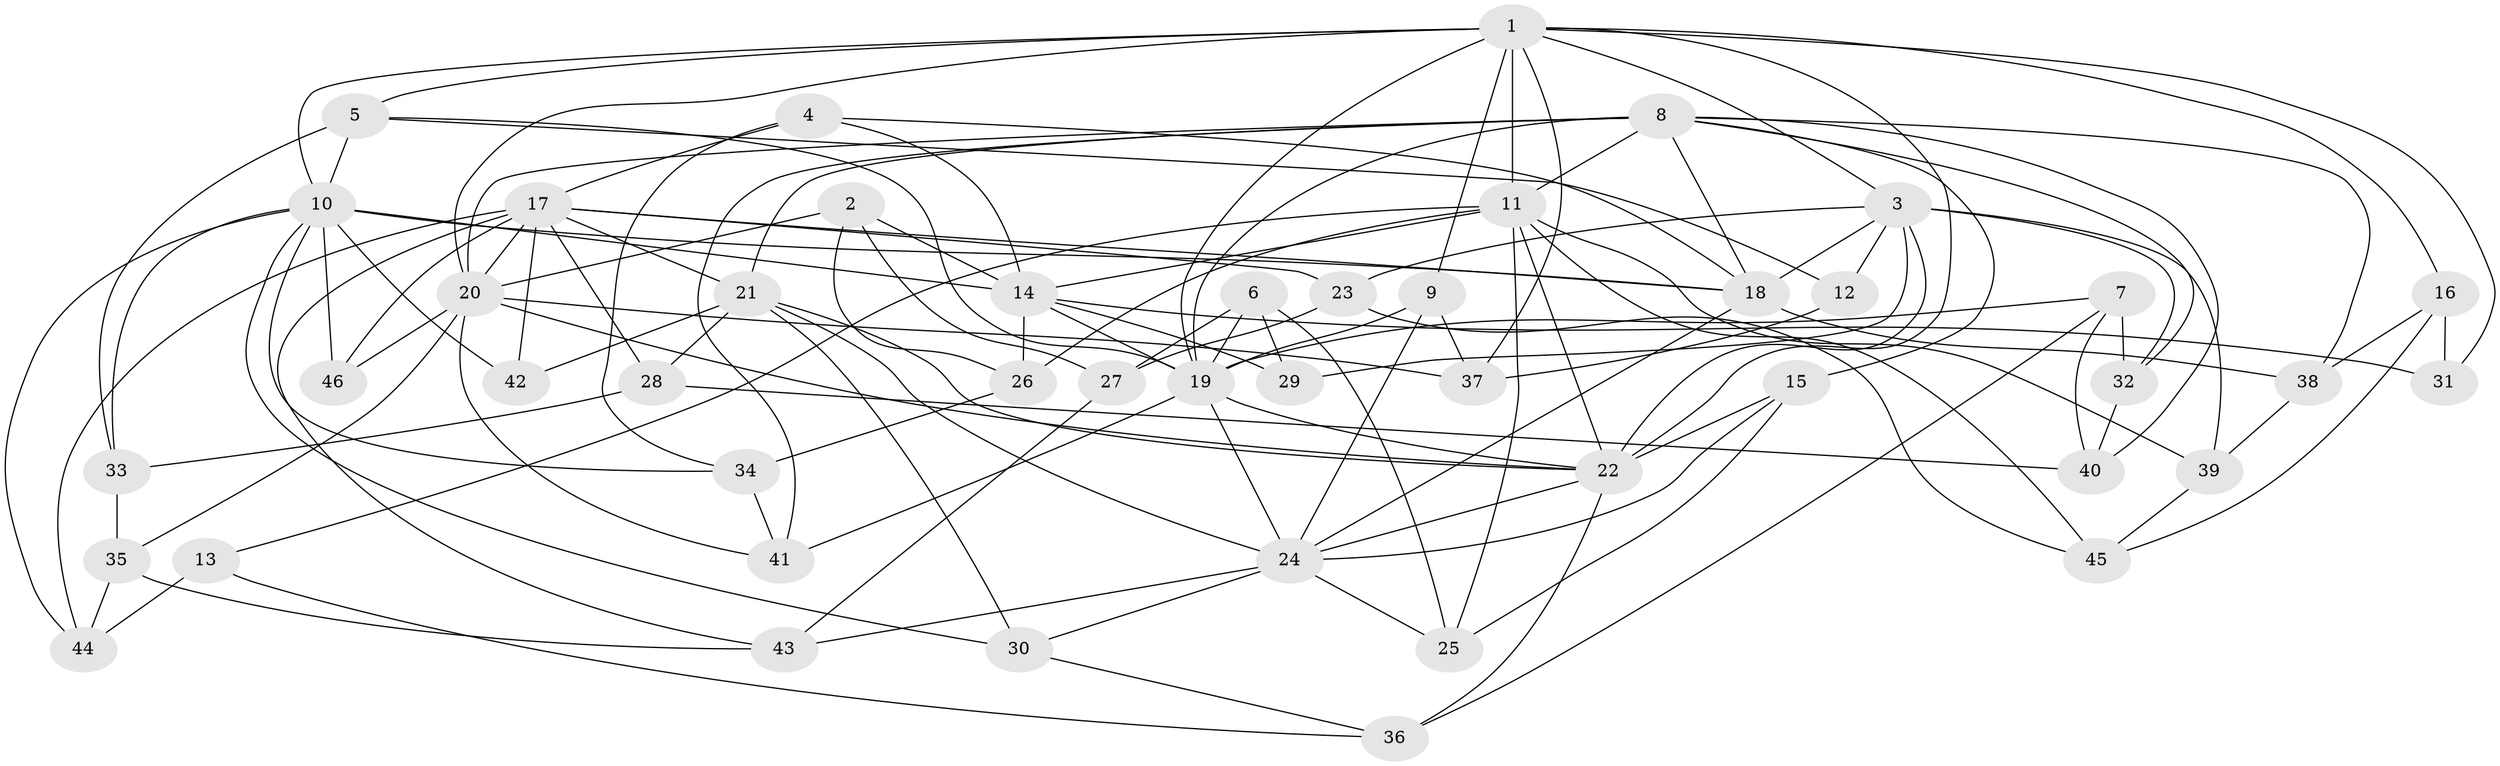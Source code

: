 // original degree distribution, {4: 1.0}
// Generated by graph-tools (version 1.1) at 2025/37/03/09/25 02:37:51]
// undirected, 46 vertices, 122 edges
graph export_dot {
graph [start="1"]
  node [color=gray90,style=filled];
  1;
  2;
  3;
  4;
  5;
  6;
  7;
  8;
  9;
  10;
  11;
  12;
  13;
  14;
  15;
  16;
  17;
  18;
  19;
  20;
  21;
  22;
  23;
  24;
  25;
  26;
  27;
  28;
  29;
  30;
  31;
  32;
  33;
  34;
  35;
  36;
  37;
  38;
  39;
  40;
  41;
  42;
  43;
  44;
  45;
  46;
  1 -- 3 [weight=1.0];
  1 -- 5 [weight=1.0];
  1 -- 9 [weight=1.0];
  1 -- 10 [weight=1.0];
  1 -- 11 [weight=2.0];
  1 -- 16 [weight=1.0];
  1 -- 19 [weight=1.0];
  1 -- 20 [weight=1.0];
  1 -- 22 [weight=1.0];
  1 -- 31 [weight=1.0];
  1 -- 37 [weight=1.0];
  2 -- 14 [weight=1.0];
  2 -- 20 [weight=1.0];
  2 -- 26 [weight=1.0];
  2 -- 27 [weight=1.0];
  3 -- 12 [weight=2.0];
  3 -- 18 [weight=1.0];
  3 -- 22 [weight=1.0];
  3 -- 23 [weight=1.0];
  3 -- 29 [weight=2.0];
  3 -- 32 [weight=1.0];
  3 -- 39 [weight=1.0];
  4 -- 14 [weight=1.0];
  4 -- 17 [weight=1.0];
  4 -- 18 [weight=1.0];
  4 -- 34 [weight=1.0];
  5 -- 10 [weight=2.0];
  5 -- 12 [weight=1.0];
  5 -- 19 [weight=1.0];
  5 -- 33 [weight=1.0];
  6 -- 19 [weight=1.0];
  6 -- 25 [weight=1.0];
  6 -- 27 [weight=1.0];
  6 -- 29 [weight=1.0];
  7 -- 19 [weight=1.0];
  7 -- 32 [weight=1.0];
  7 -- 36 [weight=1.0];
  7 -- 40 [weight=1.0];
  8 -- 11 [weight=1.0];
  8 -- 15 [weight=1.0];
  8 -- 18 [weight=1.0];
  8 -- 19 [weight=1.0];
  8 -- 20 [weight=2.0];
  8 -- 21 [weight=2.0];
  8 -- 32 [weight=1.0];
  8 -- 38 [weight=1.0];
  8 -- 40 [weight=1.0];
  8 -- 41 [weight=1.0];
  9 -- 19 [weight=1.0];
  9 -- 24 [weight=1.0];
  9 -- 37 [weight=1.0];
  10 -- 14 [weight=1.0];
  10 -- 18 [weight=2.0];
  10 -- 30 [weight=1.0];
  10 -- 33 [weight=1.0];
  10 -- 34 [weight=1.0];
  10 -- 42 [weight=1.0];
  10 -- 44 [weight=1.0];
  10 -- 46 [weight=1.0];
  11 -- 13 [weight=2.0];
  11 -- 14 [weight=1.0];
  11 -- 22 [weight=2.0];
  11 -- 25 [weight=1.0];
  11 -- 26 [weight=1.0];
  11 -- 39 [weight=1.0];
  11 -- 45 [weight=1.0];
  12 -- 37 [weight=1.0];
  13 -- 36 [weight=1.0];
  13 -- 44 [weight=1.0];
  14 -- 19 [weight=2.0];
  14 -- 26 [weight=1.0];
  14 -- 29 [weight=1.0];
  14 -- 31 [weight=2.0];
  15 -- 22 [weight=1.0];
  15 -- 24 [weight=1.0];
  15 -- 25 [weight=1.0];
  16 -- 31 [weight=1.0];
  16 -- 38 [weight=1.0];
  16 -- 45 [weight=1.0];
  17 -- 18 [weight=1.0];
  17 -- 20 [weight=1.0];
  17 -- 21 [weight=1.0];
  17 -- 23 [weight=1.0];
  17 -- 28 [weight=1.0];
  17 -- 42 [weight=2.0];
  17 -- 43 [weight=1.0];
  17 -- 44 [weight=1.0];
  17 -- 46 [weight=2.0];
  18 -- 24 [weight=1.0];
  18 -- 38 [weight=1.0];
  19 -- 22 [weight=2.0];
  19 -- 24 [weight=1.0];
  19 -- 41 [weight=1.0];
  20 -- 22 [weight=1.0];
  20 -- 35 [weight=1.0];
  20 -- 37 [weight=1.0];
  20 -- 41 [weight=1.0];
  20 -- 46 [weight=1.0];
  21 -- 22 [weight=1.0];
  21 -- 24 [weight=1.0];
  21 -- 28 [weight=1.0];
  21 -- 30 [weight=1.0];
  21 -- 42 [weight=1.0];
  22 -- 24 [weight=2.0];
  22 -- 36 [weight=1.0];
  23 -- 27 [weight=1.0];
  23 -- 45 [weight=1.0];
  24 -- 25 [weight=1.0];
  24 -- 30 [weight=1.0];
  24 -- 43 [weight=1.0];
  26 -- 34 [weight=1.0];
  27 -- 43 [weight=1.0];
  28 -- 33 [weight=1.0];
  28 -- 40 [weight=1.0];
  30 -- 36 [weight=1.0];
  32 -- 40 [weight=1.0];
  33 -- 35 [weight=1.0];
  34 -- 41 [weight=1.0];
  35 -- 43 [weight=1.0];
  35 -- 44 [weight=1.0];
  38 -- 39 [weight=1.0];
  39 -- 45 [weight=1.0];
}
